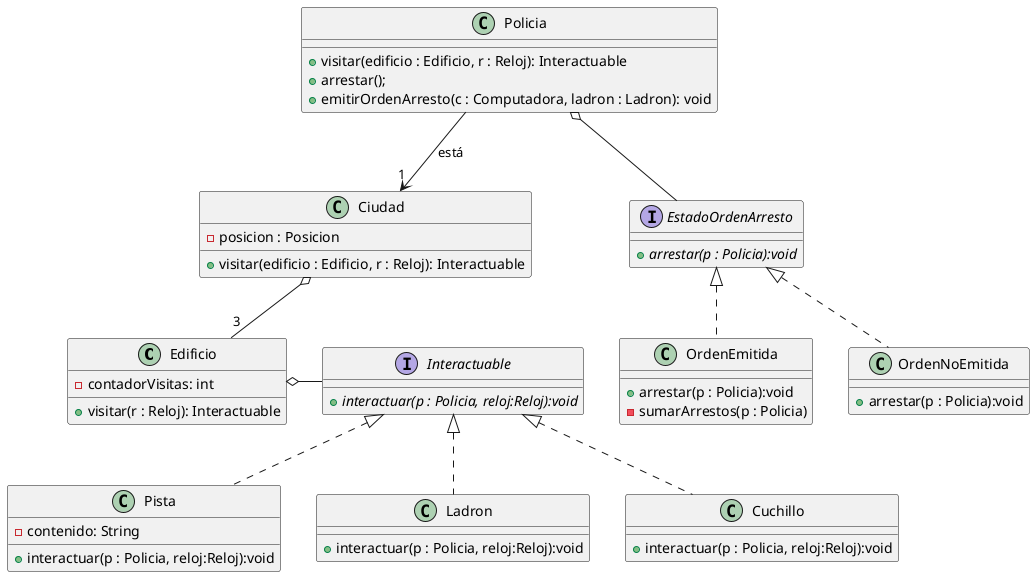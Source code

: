 @startuml
class Edificio {
- contadorVisitas: int
+ visitar(r : Reloj): Interactuable
}

class Ciudad {
    - posicion : Posicion
    + visitar(edificio : Edificio, r : Reloj): Interactuable
}

class Policia {
    + visitar(edificio : Edificio, r : Reloj): Interactuable
    + arrestar();
    + emitirOrdenArresto(c : Computadora, ladron : Ladron): void
}
interface EstadoOrdenArresto{
+ {abstract} arrestar(p : Policia):void

}
class OrdenEmitida{
    +arrestar(p : Policia):void
    -sumarArrestos(p : Policia)

}
class OrdenNoEmitida{
    +arrestar(p : Policia):void

}



class Pista {
    - contenido: String
    +interactuar(p : Policia, reloj:Reloj):void
}
Interface  Interactuable{
    + {abstract} interactuar(p : Policia, reloj:Reloj):void

}
class Ladron{
    +interactuar(p : Policia, reloj:Reloj):void

}
class Cuchillo{
     +interactuar(p : Policia, reloj:Reloj):void

}

EstadoOrdenArresto <|.. OrdenEmitida
EstadoOrdenArresto <|.. OrdenNoEmitida
Policia o-- EstadoOrdenArresto
Edificio o- Interactuable
Policia -->"1" Ciudad: está
Ciudad o-- "3" Edificio

Interactuable <|.. Pista
Interactuable <|.. Ladron
Interactuable <|.. Cuchillo



@enduml